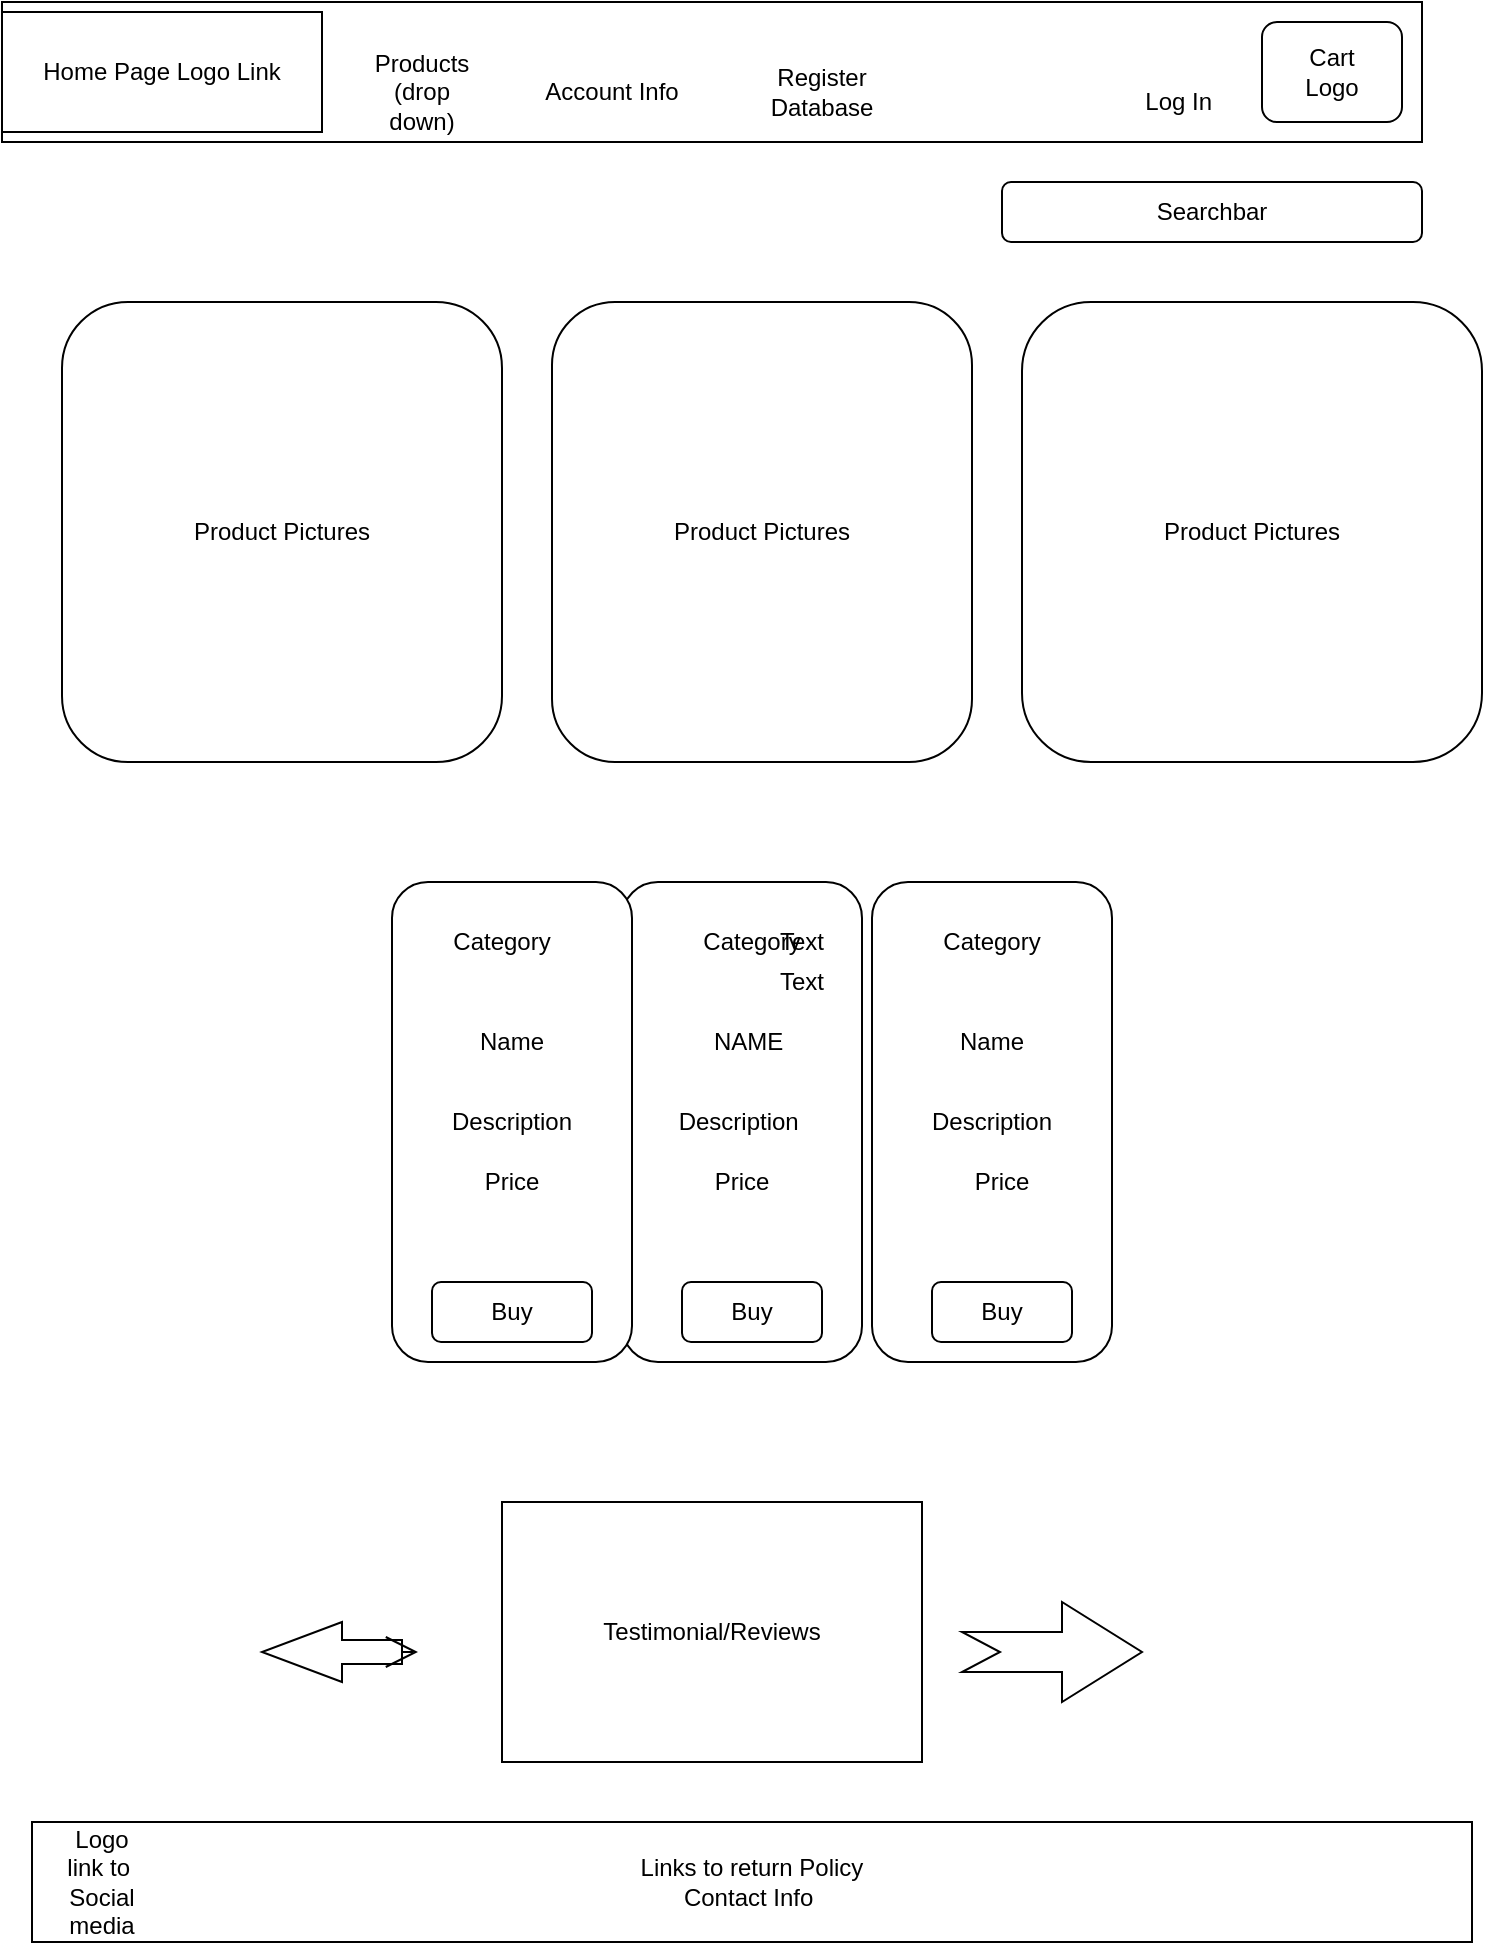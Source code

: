 <mxfile version="15.3.5" type="github"><diagram id="ji2GdRcZvjzdG02K8at2" name="Page-1"><mxGraphModel dx="835" dy="1088" grid="1" gridSize="10" guides="1" tooltips="1" connect="1" arrows="1" fold="1" page="1" pageScale="1" pageWidth="850" pageHeight="1100" math="0" shadow="0"><root><mxCell id="0"/><mxCell id="1" parent="0"/><mxCell id="VsjLHcDWp7agAIe8xyZM-1" value="" style="rounded=0;whiteSpace=wrap;html=1;hachureGap=4;pointerEvents=0;" vertex="1" parent="1"><mxGeometry x="80" y="110" width="710" height="70" as="geometry"/></mxCell><mxCell id="VsjLHcDWp7agAIe8xyZM-2" value="Log In&amp;nbsp;" style="text;html=1;strokeColor=none;fillColor=none;align=center;verticalAlign=middle;whiteSpace=wrap;rounded=0;hachureGap=4;pointerEvents=0;" vertex="1" parent="1"><mxGeometry x="650" y="150" width="40" height="20" as="geometry"/></mxCell><mxCell id="VsjLHcDWp7agAIe8xyZM-3" value="" style="rounded=1;whiteSpace=wrap;html=1;hachureGap=4;pointerEvents=0;" vertex="1" parent="1"><mxGeometry x="710" y="120" width="70" height="50" as="geometry"/></mxCell><mxCell id="VsjLHcDWp7agAIe8xyZM-4" value="Cart Logo" style="text;html=1;strokeColor=none;fillColor=none;align=center;verticalAlign=middle;whiteSpace=wrap;rounded=0;hachureGap=4;pointerEvents=0;" vertex="1" parent="1"><mxGeometry x="725" y="135" width="40" height="20" as="geometry"/></mxCell><mxCell id="VsjLHcDWp7agAIe8xyZM-5" value="" style="rounded=0;whiteSpace=wrap;html=1;hachureGap=4;pointerEvents=0;" vertex="1" parent="1"><mxGeometry x="80" y="115" width="160" height="60" as="geometry"/></mxCell><mxCell id="VsjLHcDWp7agAIe8xyZM-6" value="Home Page Logo Link" style="text;html=1;strokeColor=none;fillColor=none;align=center;verticalAlign=middle;whiteSpace=wrap;rounded=0;hachureGap=4;pointerEvents=0;" vertex="1" parent="1"><mxGeometry x="90" y="125" width="140" height="40" as="geometry"/></mxCell><mxCell id="VsjLHcDWp7agAIe8xyZM-8" value="Searchbar" style="rounded=1;whiteSpace=wrap;html=1;hachureGap=4;pointerEvents=0;" vertex="1" parent="1"><mxGeometry x="580" y="200" width="210" height="30" as="geometry"/></mxCell><mxCell id="VsjLHcDWp7agAIe8xyZM-10" value="Links to return Policy&lt;br&gt;Contact Info&amp;nbsp;&lt;br&gt;" style="rounded=0;whiteSpace=wrap;html=1;hachureGap=4;pointerEvents=0;" vertex="1" parent="1"><mxGeometry x="95" y="1020" width="720" height="60" as="geometry"/></mxCell><mxCell id="VsjLHcDWp7agAIe8xyZM-11" value="Logo link to&amp;nbsp; Social media" style="text;html=1;strokeColor=none;fillColor=none;align=center;verticalAlign=middle;whiteSpace=wrap;rounded=0;hachureGap=4;pointerEvents=0;" vertex="1" parent="1"><mxGeometry x="110" y="1040" width="40" height="20" as="geometry"/></mxCell><mxCell id="VsjLHcDWp7agAIe8xyZM-12" value="Testimonial/Reviews" style="rounded=0;whiteSpace=wrap;html=1;hachureGap=4;pointerEvents=0;" vertex="1" parent="1"><mxGeometry x="330" y="860" width="210" height="130" as="geometry"/></mxCell><mxCell id="VsjLHcDWp7agAIe8xyZM-13" value="" style="html=1;shadow=0;dashed=0;align=center;verticalAlign=middle;shape=mxgraph.arrows2.arrow;dy=0.6;dx=40;flipH=1;notch=0;hachureGap=4;pointerEvents=0;" vertex="1" parent="1"><mxGeometry x="210" y="920" width="70" height="30" as="geometry"/></mxCell><mxCell id="VsjLHcDWp7agAIe8xyZM-14" value="" style="html=1;shadow=0;dashed=0;align=center;verticalAlign=middle;shape=mxgraph.arrows2.arrow;dy=0.6;dx=40;notch=19;hachureGap=4;pointerEvents=0;" vertex="1" parent="1"><mxGeometry x="560" y="910" width="90" height="50" as="geometry"/></mxCell><mxCell id="VsjLHcDWp7agAIe8xyZM-15" style="edgeStyle=none;curved=1;rounded=0;orthogonalLoop=1;jettySize=auto;html=1;exitX=0;exitY=0.5;exitDx=0;exitDy=0;exitPerimeter=0;endArrow=open;startSize=14;endSize=14;sourcePerimeterSpacing=8;targetPerimeterSpacing=8;" edge="1" parent="1" source="VsjLHcDWp7agAIe8xyZM-13" target="VsjLHcDWp7agAIe8xyZM-13"><mxGeometry relative="1" as="geometry"/></mxCell><mxCell id="VsjLHcDWp7agAIe8xyZM-17" value="Description&amp;nbsp;" style="rounded=1;whiteSpace=wrap;html=1;hachureGap=4;pointerEvents=0;" vertex="1" parent="1"><mxGeometry x="390" y="550" width="120" height="240" as="geometry"/></mxCell><mxCell id="VsjLHcDWp7agAIe8xyZM-18" value="Description" style="rounded=1;whiteSpace=wrap;html=1;hachureGap=4;pointerEvents=0;" vertex="1" parent="1"><mxGeometry x="515" y="550" width="120" height="240" as="geometry"/></mxCell><mxCell id="VsjLHcDWp7agAIe8xyZM-19" value="Description" style="rounded=1;whiteSpace=wrap;html=1;hachureGap=4;pointerEvents=0;" vertex="1" parent="1"><mxGeometry x="275" y="550" width="120" height="240" as="geometry"/></mxCell><mxCell id="VsjLHcDWp7agAIe8xyZM-20" value="Price" style="text;html=1;strokeColor=none;fillColor=none;align=center;verticalAlign=middle;whiteSpace=wrap;rounded=0;hachureGap=4;pointerEvents=0;" vertex="1" parent="1"><mxGeometry x="430" y="690" width="40" height="20" as="geometry"/></mxCell><mxCell id="VsjLHcDWp7agAIe8xyZM-21" value="NAME&amp;nbsp;" style="text;html=1;strokeColor=none;fillColor=none;align=center;verticalAlign=middle;whiteSpace=wrap;rounded=0;hachureGap=4;pointerEvents=0;" vertex="1" parent="1"><mxGeometry x="435" y="620" width="40" height="20" as="geometry"/></mxCell><mxCell id="VsjLHcDWp7agAIe8xyZM-22" value="Name" style="text;html=1;strokeColor=none;fillColor=none;align=center;verticalAlign=middle;whiteSpace=wrap;rounded=0;hachureGap=4;pointerEvents=0;" vertex="1" parent="1"><mxGeometry x="555" y="620" width="40" height="20" as="geometry"/></mxCell><mxCell id="VsjLHcDWp7agAIe8xyZM-23" value="Price" style="text;html=1;strokeColor=none;fillColor=none;align=center;verticalAlign=middle;whiteSpace=wrap;rounded=0;hachureGap=4;pointerEvents=0;" vertex="1" parent="1"><mxGeometry x="560" y="690" width="40" height="20" as="geometry"/></mxCell><mxCell id="VsjLHcDWp7agAIe8xyZM-24" value="Price" style="text;html=1;strokeColor=none;fillColor=none;align=center;verticalAlign=middle;whiteSpace=wrap;rounded=0;hachureGap=4;pointerEvents=0;" vertex="1" parent="1"><mxGeometry x="315" y="690" width="40" height="20" as="geometry"/></mxCell><mxCell id="VsjLHcDWp7agAIe8xyZM-25" value="Name" style="text;html=1;strokeColor=none;fillColor=none;align=center;verticalAlign=middle;whiteSpace=wrap;rounded=0;hachureGap=4;pointerEvents=0;" vertex="1" parent="1"><mxGeometry x="315" y="620" width="40" height="20" as="geometry"/></mxCell><mxCell id="VsjLHcDWp7agAIe8xyZM-27" value="Category" style="text;html=1;strokeColor=none;fillColor=none;align=center;verticalAlign=middle;whiteSpace=wrap;rounded=0;hachureGap=4;pointerEvents=0;" vertex="1" parent="1"><mxGeometry x="435" y="570" width="40" height="20" as="geometry"/></mxCell><mxCell id="VsjLHcDWp7agAIe8xyZM-28" value="Category" style="text;html=1;strokeColor=none;fillColor=none;align=center;verticalAlign=middle;whiteSpace=wrap;rounded=0;hachureGap=4;pointerEvents=0;" vertex="1" parent="1"><mxGeometry x="310" y="570" width="40" height="20" as="geometry"/></mxCell><mxCell id="VsjLHcDWp7agAIe8xyZM-29" value="Category" style="text;html=1;strokeColor=none;fillColor=none;align=center;verticalAlign=middle;whiteSpace=wrap;rounded=0;hachureGap=4;pointerEvents=0;" vertex="1" parent="1"><mxGeometry x="555" y="570" width="40" height="20" as="geometry"/></mxCell><mxCell id="VsjLHcDWp7agAIe8xyZM-31" value="Buy" style="rounded=1;whiteSpace=wrap;html=1;hachureGap=4;pointerEvents=0;" vertex="1" parent="1"><mxGeometry x="420" y="750" width="70" height="30" as="geometry"/></mxCell><mxCell id="VsjLHcDWp7agAIe8xyZM-32" value="Buy" style="rounded=1;whiteSpace=wrap;html=1;hachureGap=4;pointerEvents=0;" vertex="1" parent="1"><mxGeometry x="545" y="750" width="70" height="30" as="geometry"/></mxCell><mxCell id="VsjLHcDWp7agAIe8xyZM-34" value="Buy" style="rounded=1;whiteSpace=wrap;html=1;hachureGap=4;pointerEvents=0;" vertex="1" parent="1"><mxGeometry x="295" y="750" width="80" height="30" as="geometry"/></mxCell><mxCell id="VsjLHcDWp7agAIe8xyZM-35" value="Product Pictures" style="rounded=1;whiteSpace=wrap;html=1;hachureGap=4;pointerEvents=0;" vertex="1" parent="1"><mxGeometry x="110" y="260" width="220" height="230" as="geometry"/></mxCell><mxCell id="VsjLHcDWp7agAIe8xyZM-36" value="Text" style="text;html=1;strokeColor=none;fillColor=none;align=center;verticalAlign=middle;whiteSpace=wrap;rounded=0;hachureGap=4;pointerEvents=0;" vertex="1" parent="1"><mxGeometry x="460" y="590" width="40" height="20" as="geometry"/></mxCell><mxCell id="VsjLHcDWp7agAIe8xyZM-37" value="Register Database" style="text;html=1;strokeColor=none;fillColor=none;align=center;verticalAlign=middle;whiteSpace=wrap;rounded=0;hachureGap=4;pointerEvents=0;" vertex="1" parent="1"><mxGeometry x="470" y="145" width="40" height="20" as="geometry"/></mxCell><mxCell id="VsjLHcDWp7agAIe8xyZM-38" value="Products&lt;br&gt;(drop down)" style="text;html=1;strokeColor=none;fillColor=none;align=center;verticalAlign=middle;whiteSpace=wrap;rounded=0;hachureGap=4;pointerEvents=0;" vertex="1" parent="1"><mxGeometry x="270" y="145" width="40" height="20" as="geometry"/></mxCell><mxCell id="VsjLHcDWp7agAIe8xyZM-41" value="Account Info" style="text;html=1;strokeColor=none;fillColor=none;align=center;verticalAlign=middle;whiteSpace=wrap;rounded=0;hachureGap=4;pointerEvents=0;" vertex="1" parent="1"><mxGeometry x="350" y="145" width="70" height="20" as="geometry"/></mxCell><mxCell id="VsjLHcDWp7agAIe8xyZM-42" value="Text" style="text;html=1;strokeColor=none;fillColor=none;align=center;verticalAlign=middle;whiteSpace=wrap;rounded=0;hachureGap=4;pointerEvents=0;" vertex="1" parent="1"><mxGeometry x="460" y="570" width="40" height="20" as="geometry"/></mxCell><mxCell id="VsjLHcDWp7agAIe8xyZM-43" value="Product Pictures" style="rounded=1;whiteSpace=wrap;html=1;hachureGap=4;pointerEvents=0;" vertex="1" parent="1"><mxGeometry x="355" y="260" width="210" height="230" as="geometry"/></mxCell><mxCell id="VsjLHcDWp7agAIe8xyZM-44" value="Product Pictures" style="rounded=1;whiteSpace=wrap;html=1;hachureGap=4;pointerEvents=0;" vertex="1" parent="1"><mxGeometry x="590" y="260" width="230" height="230" as="geometry"/></mxCell></root></mxGraphModel></diagram></mxfile>